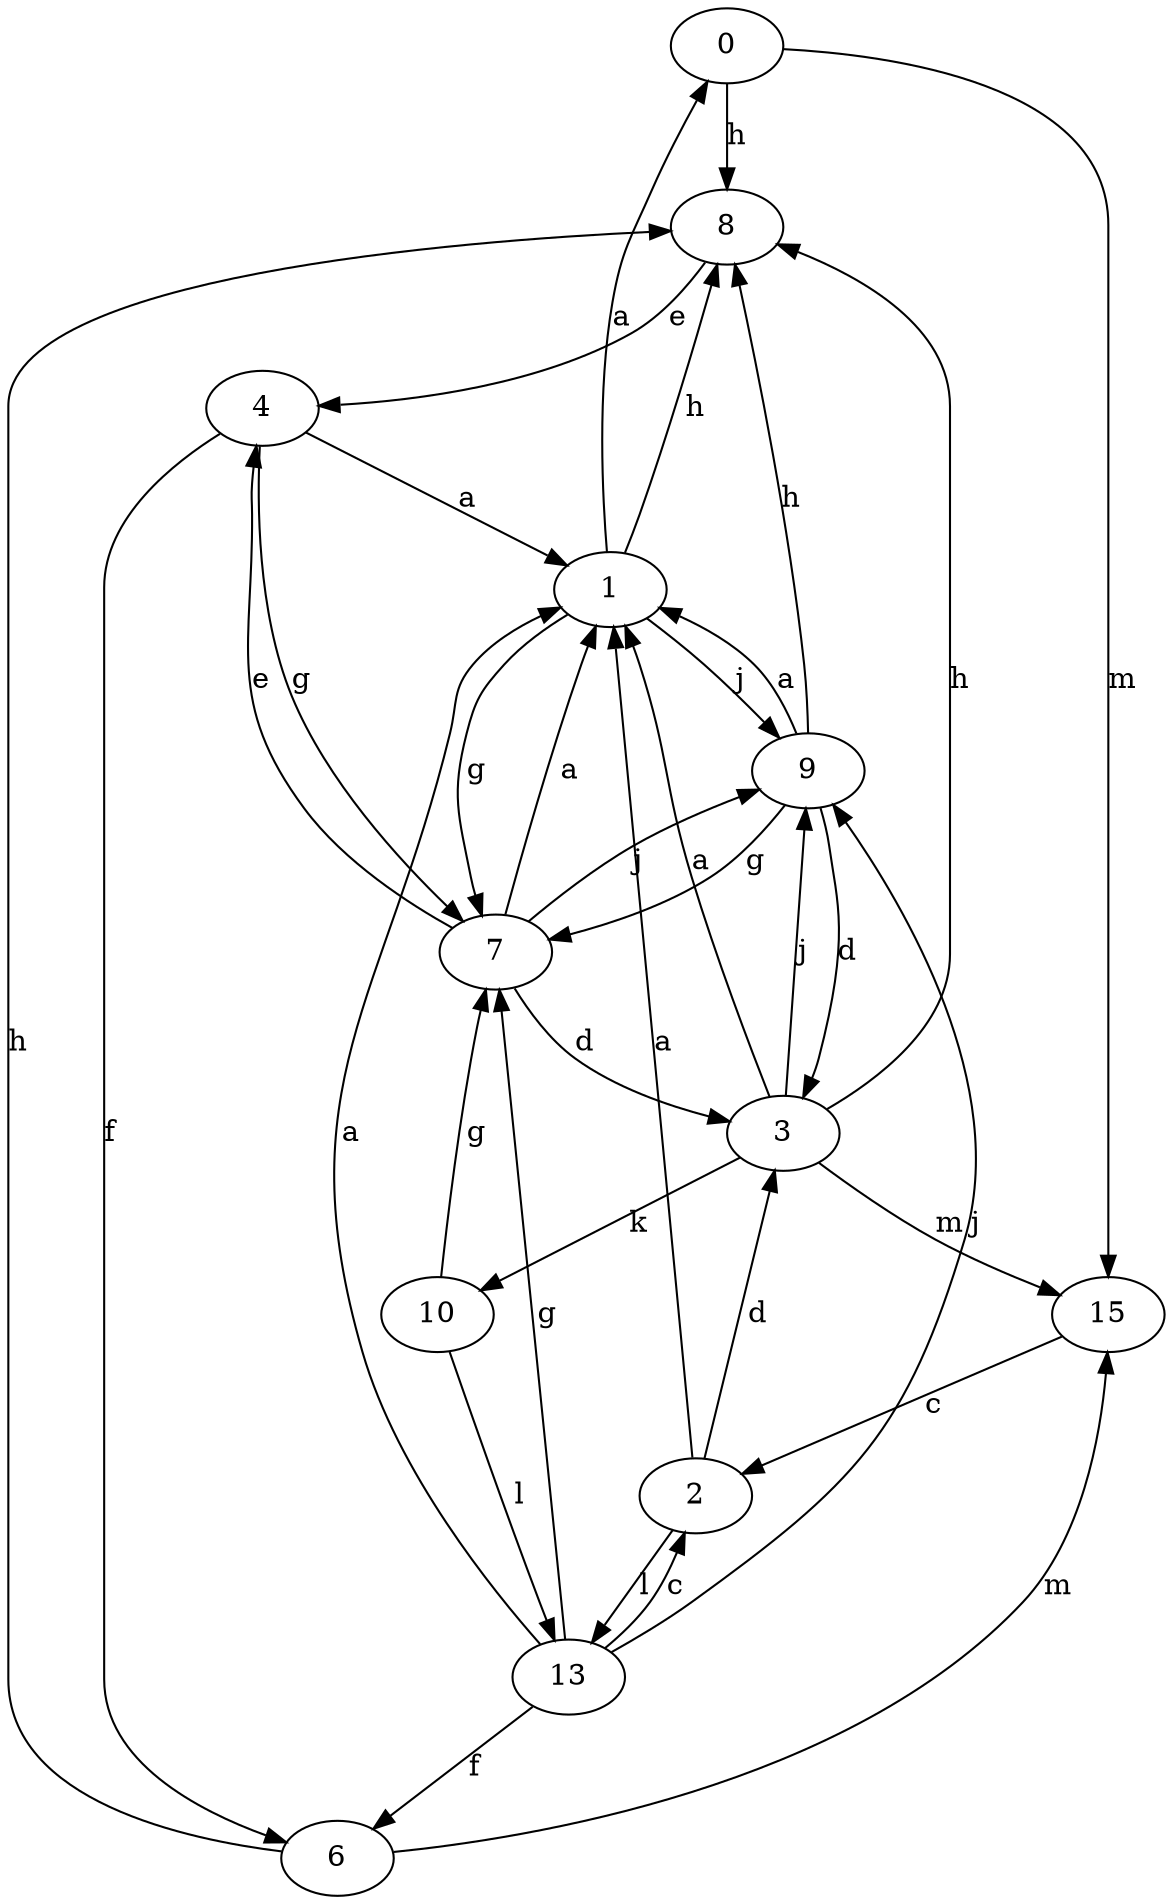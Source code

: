 strict digraph  {
0;
1;
2;
3;
4;
6;
7;
8;
9;
10;
13;
15;
0 -> 8  [label=h];
0 -> 15  [label=m];
1 -> 0  [label=a];
1 -> 7  [label=g];
1 -> 8  [label=h];
1 -> 9  [label=j];
2 -> 1  [label=a];
2 -> 3  [label=d];
2 -> 13  [label=l];
3 -> 1  [label=a];
3 -> 8  [label=h];
3 -> 9  [label=j];
3 -> 10  [label=k];
3 -> 15  [label=m];
4 -> 1  [label=a];
4 -> 6  [label=f];
4 -> 7  [label=g];
6 -> 8  [label=h];
6 -> 15  [label=m];
7 -> 1  [label=a];
7 -> 3  [label=d];
7 -> 4  [label=e];
7 -> 9  [label=j];
8 -> 4  [label=e];
9 -> 1  [label=a];
9 -> 3  [label=d];
9 -> 7  [label=g];
9 -> 8  [label=h];
10 -> 7  [label=g];
10 -> 13  [label=l];
13 -> 1  [label=a];
13 -> 2  [label=c];
13 -> 6  [label=f];
13 -> 7  [label=g];
13 -> 9  [label=j];
15 -> 2  [label=c];
}
